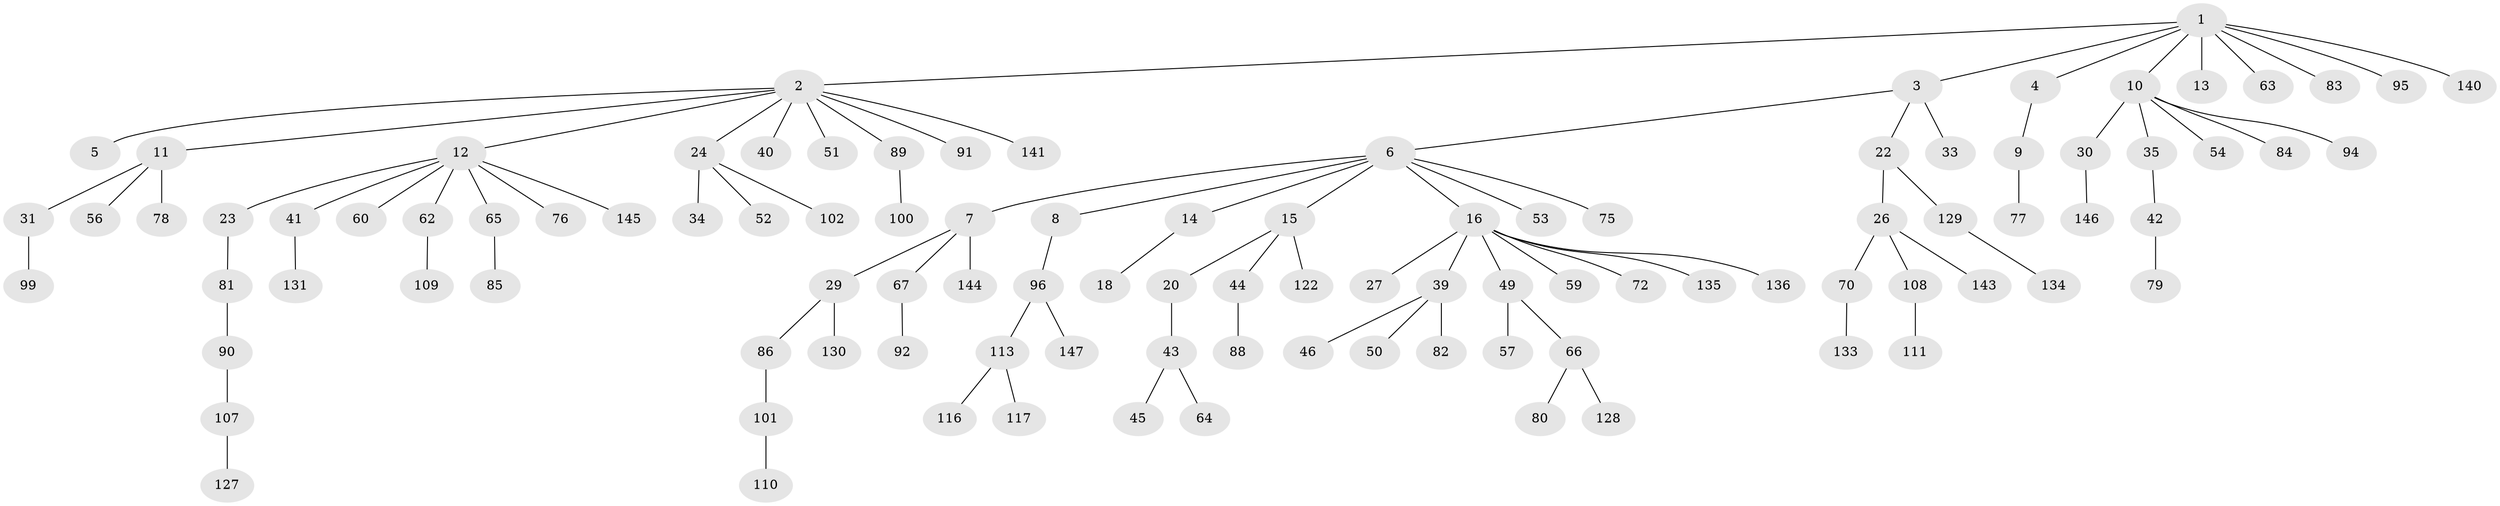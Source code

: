 // Generated by graph-tools (version 1.1) at 2025/52/02/27/25 19:52:12]
// undirected, 104 vertices, 103 edges
graph export_dot {
graph [start="1"]
  node [color=gray90,style=filled];
  1 [super="+37"];
  2 [super="+17"];
  3 [super="+32"];
  4;
  5 [super="+28"];
  6 [super="+139"];
  7 [super="+25"];
  8 [super="+58"];
  9 [super="+112"];
  10 [super="+19"];
  11 [super="+38"];
  12 [super="+55"];
  13;
  14;
  15 [super="+106"];
  16 [super="+21"];
  18;
  20;
  22 [super="+126"];
  23 [super="+104"];
  24 [super="+36"];
  26 [super="+47"];
  27;
  29 [super="+73"];
  30 [super="+124"];
  31;
  33 [super="+69"];
  34;
  35 [super="+93"];
  39 [super="+97"];
  40 [super="+74"];
  41 [super="+48"];
  42;
  43 [super="+98"];
  44 [super="+68"];
  45 [super="+105"];
  46;
  49 [super="+61"];
  50 [super="+118"];
  51 [super="+120"];
  52;
  53;
  54;
  56 [super="+121"];
  57 [super="+71"];
  59 [super="+115"];
  60;
  62;
  63;
  64;
  65;
  66 [super="+87"];
  67;
  70 [super="+142"];
  72 [super="+103"];
  75;
  76;
  77;
  78 [super="+119"];
  79;
  80 [super="+125"];
  81 [super="+138"];
  82;
  83;
  84;
  85 [super="+114"];
  86 [super="+132"];
  88;
  89;
  90 [super="+137"];
  91;
  92;
  94;
  95;
  96;
  99;
  100;
  101;
  102;
  107;
  108 [super="+149"];
  109 [super="+123"];
  110;
  111;
  113;
  116;
  117;
  122;
  127;
  128;
  129 [super="+148"];
  130;
  131;
  133;
  134;
  135;
  136;
  140;
  141;
  143;
  144;
  145;
  146;
  147;
  1 -- 2;
  1 -- 3;
  1 -- 4;
  1 -- 10;
  1 -- 13;
  1 -- 95;
  1 -- 140;
  1 -- 83;
  1 -- 63;
  2 -- 5;
  2 -- 11;
  2 -- 12;
  2 -- 40;
  2 -- 51;
  2 -- 89;
  2 -- 91;
  2 -- 24;
  2 -- 141;
  3 -- 6;
  3 -- 22;
  3 -- 33;
  4 -- 9;
  6 -- 7;
  6 -- 8;
  6 -- 14;
  6 -- 15;
  6 -- 16;
  6 -- 53;
  6 -- 75;
  7 -- 67;
  7 -- 144;
  7 -- 29;
  8 -- 96;
  9 -- 77;
  10 -- 35;
  10 -- 54;
  10 -- 84;
  10 -- 94;
  10 -- 30;
  11 -- 31;
  11 -- 56;
  11 -- 78;
  12 -- 23;
  12 -- 41;
  12 -- 60;
  12 -- 65;
  12 -- 145;
  12 -- 62;
  12 -- 76;
  14 -- 18;
  15 -- 20;
  15 -- 44;
  15 -- 122;
  16 -- 27;
  16 -- 39;
  16 -- 49;
  16 -- 72;
  16 -- 59;
  16 -- 136;
  16 -- 135;
  20 -- 43;
  22 -- 26;
  22 -- 129;
  23 -- 81;
  24 -- 34;
  24 -- 102;
  24 -- 52;
  26 -- 70;
  26 -- 108;
  26 -- 143;
  29 -- 130;
  29 -- 86;
  30 -- 146;
  31 -- 99;
  35 -- 42;
  39 -- 46;
  39 -- 50;
  39 -- 82;
  41 -- 131;
  42 -- 79;
  43 -- 45;
  43 -- 64;
  44 -- 88;
  49 -- 57;
  49 -- 66;
  62 -- 109;
  65 -- 85;
  66 -- 80;
  66 -- 128;
  67 -- 92;
  70 -- 133;
  81 -- 90;
  86 -- 101;
  89 -- 100;
  90 -- 107;
  96 -- 113;
  96 -- 147;
  101 -- 110;
  107 -- 127;
  108 -- 111;
  113 -- 116;
  113 -- 117;
  129 -- 134;
}
